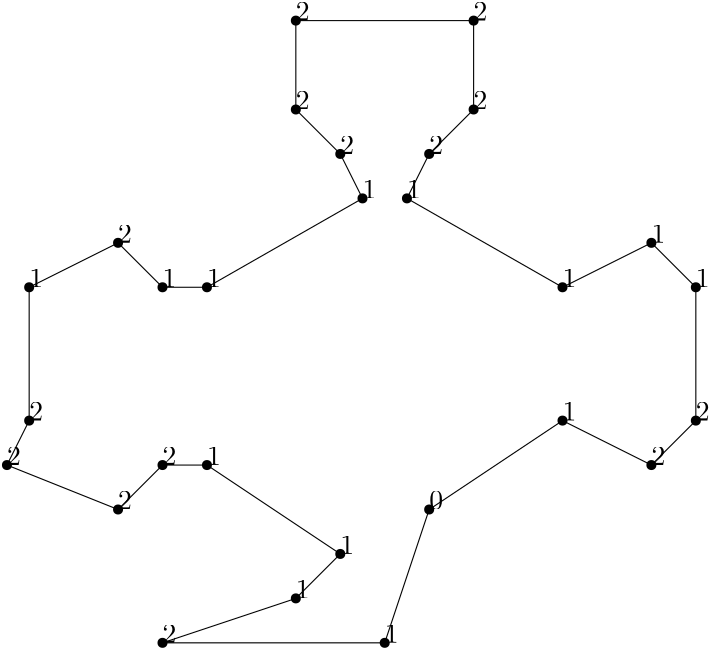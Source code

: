 <?xml version="1.0"?>
<!DOCTYPE ipe SYSTEM "ipe.dtd">
<ipe version="70206" creator="Ipe 7.2.7">
<info created="D:20200226082754" modified="D:20200226102945"/>
<ipestyle name="basic">
<symbol name="arrow/arc(spx)">
<path stroke="sym-stroke" fill="sym-stroke" pen="sym-pen">
0 0 m
-1 0.333 l
-1 -0.333 l
h
</path>
</symbol>
<symbol name="arrow/farc(spx)">
<path stroke="sym-stroke" fill="white" pen="sym-pen">
0 0 m
-1 0.333 l
-1 -0.333 l
h
</path>
</symbol>
<symbol name="arrow/ptarc(spx)">
<path stroke="sym-stroke" fill="sym-stroke" pen="sym-pen">
0 0 m
-1 0.333 l
-0.8 0 l
-1 -0.333 l
h
</path>
</symbol>
<symbol name="arrow/fptarc(spx)">
<path stroke="sym-stroke" fill="white" pen="sym-pen">
0 0 m
-1 0.333 l
-0.8 0 l
-1 -0.333 l
h
</path>
</symbol>
<symbol name="mark/circle(sx)" transformations="translations">
<path fill="sym-stroke">
0.6 0 0 0.6 0 0 e
0.4 0 0 0.4 0 0 e
</path>
</symbol>
<symbol name="mark/disk(sx)" transformations="translations">
<path fill="sym-stroke">
0.6 0 0 0.6 0 0 e
</path>
</symbol>
<symbol name="mark/fdisk(sfx)" transformations="translations">
<group>
<path fill="sym-fill">
0.5 0 0 0.5 0 0 e
</path>
<path fill="sym-stroke" fillrule="eofill">
0.6 0 0 0.6 0 0 e
0.4 0 0 0.4 0 0 e
</path>
</group>
</symbol>
<symbol name="mark/box(sx)" transformations="translations">
<path fill="sym-stroke" fillrule="eofill">
-0.6 -0.6 m
0.6 -0.6 l
0.6 0.6 l
-0.6 0.6 l
h
-0.4 -0.4 m
0.4 -0.4 l
0.4 0.4 l
-0.4 0.4 l
h
</path>
</symbol>
<symbol name="mark/square(sx)" transformations="translations">
<path fill="sym-stroke">
-0.6 -0.6 m
0.6 -0.6 l
0.6 0.6 l
-0.6 0.6 l
h
</path>
</symbol>
<symbol name="mark/fsquare(sfx)" transformations="translations">
<group>
<path fill="sym-fill">
-0.5 -0.5 m
0.5 -0.5 l
0.5 0.5 l
-0.5 0.5 l
h
</path>
<path fill="sym-stroke" fillrule="eofill">
-0.6 -0.6 m
0.6 -0.6 l
0.6 0.6 l
-0.6 0.6 l
h
-0.4 -0.4 m
0.4 -0.4 l
0.4 0.4 l
-0.4 0.4 l
h
</path>
</group>
</symbol>
<symbol name="mark/cross(sx)" transformations="translations">
<group>
<path fill="sym-stroke">
-0.43 -0.57 m
0.57 0.43 l
0.43 0.57 l
-0.57 -0.43 l
h
</path>
<path fill="sym-stroke">
-0.43 0.57 m
0.57 -0.43 l
0.43 -0.57 l
-0.57 0.43 l
h
</path>
</group>
</symbol>
<symbol name="arrow/fnormal(spx)">
<path stroke="sym-stroke" fill="white" pen="sym-pen">
0 0 m
-1 0.333 l
-1 -0.333 l
h
</path>
</symbol>
<symbol name="arrow/pointed(spx)">
<path stroke="sym-stroke" fill="sym-stroke" pen="sym-pen">
0 0 m
-1 0.333 l
-0.8 0 l
-1 -0.333 l
h
</path>
</symbol>
<symbol name="arrow/fpointed(spx)">
<path stroke="sym-stroke" fill="white" pen="sym-pen">
0 0 m
-1 0.333 l
-0.8 0 l
-1 -0.333 l
h
</path>
</symbol>
<symbol name="arrow/linear(spx)">
<path stroke="sym-stroke" pen="sym-pen">
-1 0.333 m
0 0 l
-1 -0.333 l
</path>
</symbol>
<symbol name="arrow/fdouble(spx)">
<path stroke="sym-stroke" fill="white" pen="sym-pen">
0 0 m
-1 0.333 l
-1 -0.333 l
h
-1 0 m
-2 0.333 l
-2 -0.333 l
h
</path>
</symbol>
<symbol name="arrow/double(spx)">
<path stroke="sym-stroke" fill="sym-stroke" pen="sym-pen">
0 0 m
-1 0.333 l
-1 -0.333 l
h
-1 0 m
-2 0.333 l
-2 -0.333 l
h
</path>
</symbol>
<pen name="heavier" value="0.8"/>
<pen name="fat" value="1.2"/>
<pen name="ultrafat" value="2"/>
<symbolsize name="large" value="5"/>
<symbolsize name="small" value="2"/>
<symbolsize name="tiny" value="1.1"/>
<arrowsize name="large" value="10"/>
<arrowsize name="small" value="5"/>
<arrowsize name="tiny" value="3"/>
<color name="red" value="1 0 0"/>
<color name="green" value="0 1 0"/>
<color name="blue" value="0 0 1"/>
<color name="yellow" value="1 1 0"/>
<color name="orange" value="1 0.647 0"/>
<color name="gold" value="1 0.843 0"/>
<color name="purple" value="0.627 0.125 0.941"/>
<color name="gray" value="0.745"/>
<color name="brown" value="0.647 0.165 0.165"/>
<color name="navy" value="0 0 0.502"/>
<color name="pink" value="1 0.753 0.796"/>
<color name="seagreen" value="0.18 0.545 0.341"/>
<color name="turquoise" value="0.251 0.878 0.816"/>
<color name="violet" value="0.933 0.51 0.933"/>
<color name="darkblue" value="0 0 0.545"/>
<color name="darkcyan" value="0 0.545 0.545"/>
<color name="darkgray" value="0.663"/>
<color name="darkgreen" value="0 0.392 0"/>
<color name="darkmagenta" value="0.545 0 0.545"/>
<color name="darkorange" value="1 0.549 0"/>
<color name="darkred" value="0.545 0 0"/>
<color name="lightblue" value="0.678 0.847 0.902"/>
<color name="lightcyan" value="0.878 1 1"/>
<color name="lightgray" value="0.827"/>
<color name="lightgreen" value="0.565 0.933 0.565"/>
<color name="lightyellow" value="1 1 0.878"/>
<dashstyle name="dashed" value="[4] 0"/>
<dashstyle name="dotted" value="[1 3] 0"/>
<dashstyle name="dash dotted" value="[4 2 1 2] 0"/>
<dashstyle name="dash dot dotted" value="[4 2 1 2 1 2] 0"/>
<textsize name="large" value="\large"/>
<textsize name="small" value="\small"/>
<textsize name="tiny" value="\tiny"/>
<textsize name="Large" value="\Large"/>
<textsize name="LARGE" value="\LARGE"/>
<textsize name="huge" value="\huge"/>
<textsize name="Huge" value="\Huge"/>
<textsize name="footnote" value="\footnotesize"/>
<textstyle name="center" begin="\begin{center}" end="\end{center}"/>
<textstyle name="itemize" begin="\begin{itemize}" end="\end{itemize}"/>
<textstyle name="item" begin="\begin{itemize}\item{}" end="\end{itemize}"/>
<gridsize name="4 pts" value="4"/>
<gridsize name="8 pts (~3 mm)" value="8"/>
<gridsize name="16 pts (~6 mm)" value="16"/>
<gridsize name="32 pts (~12 mm)" value="32"/>
<gridsize name="10 pts (~3.5 mm)" value="10"/>
<gridsize name="20 pts (~7 mm)" value="20"/>
<gridsize name="14 pts (~5 mm)" value="14"/>
<gridsize name="28 pts (~10 mm)" value="28"/>
<gridsize name="56 pts (~20 mm)" value="56"/>
<anglesize name="90 deg" value="90"/>
<anglesize name="60 deg" value="60"/>
<anglesize name="45 deg" value="45"/>
<anglesize name="30 deg" value="30"/>
<anglesize name="22.5 deg" value="22.5"/>
<opacity name="10%" value="0.1"/>
<opacity name="30%" value="0.3"/>
<opacity name="50%" value="0.5"/>
<opacity name="75%" value="0.75"/>
<tiling name="falling" angle="-60" step="4" width="1"/>
<tiling name="rising" angle="30" step="4" width="1"/>
</ipestyle>
<page>
<layer name="alpha"/>
<layer name="beta"/>
<layer name="gamma"/>
<layer name="delta"/>
<view layers="alpha delta" active="gamma"/>
<use layer="alpha" name="mark/disk(sx)" pos="256 720" size="normal" stroke="black"/>
<use name="mark/disk(sx)" pos="320 720" size="normal" stroke="black"/>
<use name="mark/disk(sx)" pos="256 688" size="normal" stroke="black"/>
<use name="mark/disk(sx)" pos="320 688" size="normal" stroke="black"/>
<use name="mark/disk(sx)" pos="272 672" size="normal" stroke="black"/>
<use name="mark/disk(sx)" pos="304 672" size="normal" stroke="black"/>
<use name="mark/disk(sx)" pos="280 656" size="normal" stroke="black"/>
<use name="mark/disk(sx)" pos="296 656" size="normal" stroke="black"/>
<use name="mark/disk(sx)" pos="224 624" size="normal" stroke="black"/>
<use name="mark/disk(sx)" pos="352 624" size="normal" stroke="black"/>
<use name="mark/disk(sx)" pos="208 624" size="normal" stroke="black"/>
<use name="mark/disk(sx)" pos="192 640" size="normal" stroke="black"/>
<use name="mark/disk(sx)" pos="160 624" size="normal" stroke="black"/>
<use name="mark/disk(sx)" pos="160 576" size="normal" stroke="black"/>
<use name="mark/disk(sx)" pos="152 560" size="normal" stroke="black"/>
<use name="mark/disk(sx)" pos="192 544" size="normal" stroke="black"/>
<use name="mark/disk(sx)" pos="208 560" size="normal" stroke="black"/>
<use name="mark/disk(sx)" pos="224 560" size="normal" stroke="black"/>
<use name="mark/disk(sx)" pos="272 528" size="normal" stroke="black"/>
<use name="mark/disk(sx)" pos="384 640" size="normal" stroke="black"/>
<use name="mark/disk(sx)" pos="400 624" size="normal" stroke="black"/>
<use name="mark/disk(sx)" pos="400 576" size="normal" stroke="black"/>
<use name="mark/disk(sx)" pos="384 560" size="normal" stroke="black"/>
<use name="mark/disk(sx)" pos="352 576" size="normal" stroke="black"/>
<use name="mark/disk(sx)" pos="304 544" size="normal" stroke="black"/>
<use name="mark/disk(sx)" pos="288 496" size="normal" stroke="black"/>
<use matrix="1 0 0 1 16 0" name="mark/disk(sx)" pos="240 512" size="normal" stroke="black"/>
<use name="mark/disk(sx)" pos="208 496" size="normal" stroke="black"/>
<path stroke="black" pen="undefined">
208 496 m
256 512 l
</path>
<path stroke="black" pen="undefined">
256 512 m
272 528 l
</path>
<path stroke="black" pen="undefined">
272 528 m
224 560 l
</path>
<path stroke="black" pen="undefined">
224 560 m
208 560 l
</path>
<path stroke="black" pen="undefined">
208 560 m
192 544 l
</path>
<path stroke="black" pen="undefined">
192 544 m
152 560 l
</path>
<path stroke="black" pen="undefined">
152 560 m
160 576 l
</path>
<path stroke="black" pen="undefined">
160 576 m
160 624 l
</path>
<path stroke="black" pen="undefined">
160 624 m
192 640 l
</path>
<path stroke="black" pen="undefined">
192 640 m
208 624 l
</path>
<path stroke="black" pen="undefined">
208 624 m
224 624 l
</path>
<path stroke="black" pen="undefined">
224 624 m
280 656 l
</path>
<path stroke="black" pen="undefined">
280 656 m
272 672 l
</path>
<path stroke="black" pen="undefined">
272 672 m
256 688 l
</path>
<path stroke="black" pen="undefined">
256 688 m
256 720 l
</path>
<path stroke="black" pen="undefined">
256 720 m
320 720 l
</path>
<path stroke="black" pen="undefined">
320 720 m
320 688 l
</path>
<path stroke="black" pen="undefined">
320 688 m
304 672 l
</path>
<path stroke="black" pen="undefined">
304 672 m
296 656 l
</path>
<path stroke="black" pen="undefined">
296 656 m
352 624 l
</path>
<path stroke="black" pen="undefined">
352 624 m
384 640 l
</path>
<path stroke="black" pen="undefined">
384 640 m
400 624 l
</path>
<path stroke="black" pen="undefined">
400 624 m
400 576 l
</path>
<path stroke="black" pen="undefined">
400 576 m
384 560 l
</path>
<path stroke="black" pen="undefined">
384 560 m
352 576 l
</path>
<path stroke="black" pen="undefined">
352 576 m
304 544 l
</path>
<path stroke="black" pen="undefined">
304 544 m
288 496 l
</path>
<path stroke="black" pen="undefined">
288 496 m
208 496 l
</path>
<text layer="beta" transformations="translations" pos="208 496" stroke="black" type="label" width="4.981" height="6.42" depth="0" valign="baseline">0</text>
<text transformations="translations" pos="256 512" stroke="black" type="label" width="4.981" height="6.42" depth="0" valign="baseline">1</text>
<text transformations="translations" pos="288 496" stroke="black" type="label" width="4.981" height="6.42" depth="0" valign="baseline">1</text>
<text transformations="translations" pos="272 528" stroke="black" type="label" width="4.981" height="6.42" depth="0" valign="baseline">2</text>
<text transformations="translations" pos="304 544" stroke="black" type="label" width="4.981" height="6.42" depth="0" valign="baseline">2</text>
<text transformations="translations" pos="280 656" stroke="black" type="label" width="4.981" height="6.42" depth="0" valign="baseline">2</text>
<text transformations="translations" pos="296 656" stroke="black" type="label" width="4.981" height="6.42" depth="0" valign="baseline">2</text>
<text transformations="translations" pos="272 672" stroke="black" type="label" width="4.981" height="6.42" depth="0" valign="baseline">3</text>
<text transformations="translations" pos="256 688" stroke="black" type="label" width="4.981" height="6.42" depth="0" valign="baseline">3</text>
<text transformations="translations" pos="256 720" stroke="black" type="label" width="4.981" height="6.42" depth="0" valign="baseline">3</text>
<text transformations="translations" pos="320 720" stroke="black" type="label" width="4.981" height="6.42" depth="0" valign="baseline">3</text>
<text transformations="translations" pos="320 688" stroke="black" type="label" width="4.981" height="6.42" depth="0" valign="baseline">3</text>
<text transformations="translations" pos="304 672" stroke="black" type="label" width="4.981" height="6.42" depth="0" valign="baseline">3</text>
<text transformations="translations" pos="352 576" stroke="black" type="label" width="4.981" height="6.42" depth="0" valign="baseline">3</text>
<text transformations="translations" pos="352 624" stroke="black" type="label" width="4.981" height="6.42" depth="0" valign="baseline">3</text>
<text transformations="translations" pos="384 560" stroke="black" type="label" width="4.981" height="6.42" depth="0" valign="baseline">3</text>
<text transformations="translations" pos="400 576" stroke="black" type="label" width="4.981" height="6.42" depth="0" valign="baseline">3</text>
<text transformations="translations" pos="400 624" stroke="black" type="label" width="4.981" height="6.42" depth="0" valign="baseline">3</text>
<text transformations="translations" pos="384 640" stroke="black" type="label" width="4.981" height="6.42" depth="0" valign="baseline">3</text>
<text transformations="translations" pos="224 624" stroke="black" type="label" width="4.981" height="6.42" depth="0" valign="baseline">3</text>
<text transformations="translations" pos="224 560" stroke="black" type="label" width="4.981" height="6.42" depth="0" valign="baseline">3</text>
<text transformations="translations" pos="208 560" stroke="black" type="label" width="4.981" height="6.42" depth="0" valign="baseline">3</text>
<text transformations="translations" pos="208 624" stroke="black" type="label" width="4.981" height="6.42" depth="0" valign="baseline">3</text>
<text transformations="translations" pos="192 640" stroke="black" type="label" width="4.981" height="6.42" depth="0" valign="baseline">3</text>
<text transformations="translations" pos="160 624" stroke="black" type="label" width="4.981" height="6.42" depth="0" valign="baseline">3</text>
<text transformations="translations" pos="160 576" stroke="black" type="label" width="4.981" height="6.42" depth="0" valign="baseline">3</text>
<text transformations="translations" pos="152 560" stroke="black" type="label" width="4.981" height="6.42" depth="0" valign="baseline">3</text>
<text transformations="translations" pos="192 544" stroke="black" type="label" width="4.981" height="6.42" depth="0" valign="baseline">3</text>
<text layer="gamma" transformations="translations" pos="272 528" stroke="black" type="label" width="8.302" height="6.42" depth="0" valign="baseline">0
</text>
<text transformations="translations" pos="256 512" stroke="black" type="label" width="4.981" height="6.42" depth="0" valign="baseline">1</text>
<text transformations="translations" pos="288 496" stroke="black" type="label" width="4.981" height="6.42" depth="0" valign="baseline">1</text>
<text transformations="translations" pos="208 496" stroke="black" type="label" width="4.981" height="6.42" depth="0" valign="baseline">2</text>
<text transformations="translations" pos="304 544" stroke="black" type="label" width="4.981" height="6.42" depth="0" valign="baseline">1</text>
<text transformations="translations" pos="224 560" stroke="black" type="label" width="4.981" height="6.42" depth="0" valign="baseline">1</text>
<text transformations="translations" pos="352 576" stroke="black" type="label" width="4.981" height="6.42" depth="0" valign="baseline">1</text>
<text transformations="translations" pos="352 620" stroke="black" type="label" width="4.981" height="6.42" depth="0" valign="baseline">1</text>
<text transformations="translations" pos="296 656" stroke="black" type="label" width="4.981" height="6.42" depth="0" valign="baseline">1</text>
<text transformations="translations" pos="280 656" stroke="black" type="label" width="4.981" height="6.42" depth="0" valign="baseline">1</text>
<text transformations="translations" pos="224 624" stroke="black" type="label" width="4.981" height="6.42" depth="0" valign="baseline">1</text>
<text transformations="translations" pos="208 624" stroke="black" type="label" width="4.981" height="6.42" depth="0" valign="baseline">1</text>
<text transformations="translations" pos="384 640" stroke="black" type="label" width="4.981" height="6.42" depth="0" valign="baseline">1</text>
<text transformations="translations" pos="400 624" stroke="black" type="label" width="4.981" height="6.42" depth="0" valign="baseline">1</text>
<text transformations="translations" pos="192 640" stroke="black" type="label" width="4.981" height="6.42" depth="0" valign="baseline">1</text>
<text transformations="translations" pos="160 624" stroke="black" type="label" width="4.981" height="6.42" depth="0" valign="baseline">1</text>
<text transformations="translations" pos="208 560" stroke="black" type="label" width="4.981" height="6.42" depth="0" valign="baseline">2</text>
<text transformations="translations" pos="192 544" stroke="black" type="label" width="4.981" height="6.42" depth="0" valign="baseline">2</text>
<text transformations="translations" pos="152 560" stroke="black" type="label" width="4.981" height="6.42" depth="0" valign="baseline">2</text>
<text transformations="translations" pos="160 576" stroke="black" type="label" width="4.981" height="6.42" depth="0" valign="baseline">2</text>
<text transformations="translations" pos="384 560" stroke="black" type="label" width="4.981" height="6.42" depth="0" valign="baseline">2</text>
<text transformations="translations" pos="400 576" stroke="black" type="label" width="4.981" height="6.42" depth="0" valign="baseline">2</text>
<text transformations="translations" pos="304 672" stroke="black" type="label" width="4.981" height="6.42" depth="0" valign="baseline">2</text>
<text transformations="translations" pos="272 672" stroke="black" type="label" width="4.981" height="6.42" depth="0" valign="baseline">2</text>
<text transformations="translations" pos="320 688" stroke="black" type="label" width="4.981" height="6.42" depth="0" valign="baseline">2</text>
<text transformations="translations" pos="256 688" stroke="black" type="label" width="4.981" height="6.42" depth="0" valign="baseline">2</text>
<text transformations="translations" pos="256 720" stroke="black" type="label" width="4.981" height="6.42" depth="0" valign="baseline">2</text>
<text transformations="translations" pos="320 720" stroke="black" type="label" width="4.981" height="6.42" depth="0" valign="baseline">2</text>
<text layer="delta" transformations="translations" pos="304 544" stroke="black" type="label" width="8.302" height="6.42" depth="0" valign="baseline">0
</text>
<text transformations="translations" pos="288 496" stroke="black" type="label" width="4.981" height="6.42" depth="0" valign="baseline">1</text>
<text transformations="translations" pos="272 528" stroke="black" type="label" width="4.981" height="6.42" depth="0" valign="baseline">1</text>
<text transformations="translations" pos="256 512" stroke="black" type="label" width="4.981" height="6.42" depth="0" valign="baseline">1</text>
<text transformations="translations" pos="224 560" stroke="black" type="label" width="4.981" height="6.42" depth="0" valign="baseline">1</text>
<text transformations="translations" pos="224 624" stroke="black" type="label" width="4.981" height="6.42" depth="0" valign="baseline">1</text>
<text transformations="translations" pos="280 656" stroke="black" type="label" width="4.981" height="6.42" depth="0" valign="baseline">1</text>
<text transformations="translations" pos="296 656" stroke="black" type="label" width="4.981" height="6.42" depth="0" valign="baseline">1</text>
<text transformations="translations" pos="352 624" stroke="black" type="label" width="4.981" height="6.42" depth="0" valign="baseline">1</text>
<text transformations="translations" pos="352 576" stroke="black" type="label" width="4.981" height="6.42" depth="0" valign="baseline">1</text>
<text transformations="translations" pos="384 640" stroke="black" type="label" width="4.981" height="6.42" depth="0" valign="baseline">1</text>
<text transformations="translations" pos="400 624" stroke="black" type="label" width="4.981" height="6.42" depth="0" valign="baseline">1</text>
<text transformations="translations" pos="208 624" stroke="black" type="label" width="4.981" height="6.42" depth="0" valign="baseline">1</text>
<text transformations="translations" pos="192 640" stroke="black" type="label" width="4.981" height="6.42" depth="0" valign="baseline">2</text>
<text transformations="translations" pos="160 624" stroke="black" type="label" width="4.981" height="6.42" depth="0" valign="baseline">1</text>
<text transformations="translations" pos="208 560" stroke="black" type="label" width="4.981" height="6.42" depth="0" valign="baseline">2</text>
<text transformations="translations" pos="192 544" stroke="black" type="label" width="4.981" height="6.42" depth="0" valign="baseline">2</text>
<text transformations="translations" pos="160 576" stroke="black" type="label" width="4.981" height="6.42" depth="0" valign="baseline">2</text>
<text transformations="translations" pos="152 560" stroke="black" type="label" width="4.981" height="6.42" depth="0" valign="baseline">2</text>
<text transformations="translations" pos="208 496" stroke="black" type="label" width="4.981" height="6.42" depth="0" valign="baseline">2</text>
<text transformations="translations" pos="384 560" stroke="black" type="label" width="4.981" height="6.42" depth="0" valign="baseline">2</text>
<text transformations="translations" pos="400 576" stroke="black" type="label" width="4.981" height="6.42" depth="0" valign="baseline">2</text>
<text transformations="translations" pos="272 672" stroke="black" type="label" width="4.981" height="6.42" depth="0" valign="baseline">2</text>
<text transformations="translations" pos="304 672" stroke="black" type="label" width="4.981" height="6.42" depth="0" valign="baseline">2</text>
<text transformations="translations" pos="256 688" stroke="black" type="label" width="4.981" height="6.42" depth="0" valign="baseline">2</text>
<text transformations="translations" pos="320 688" stroke="black" type="label" width="4.981" height="6.42" depth="0" valign="baseline">2</text>
<text transformations="translations" pos="320 720" stroke="black" type="label" width="4.981" height="6.42" depth="0" valign="baseline">2</text>
<text transformations="translations" pos="256 720" stroke="black" type="label" width="4.981" height="6.42" depth="0" valign="baseline">2</text>
</page>
</ipe>
